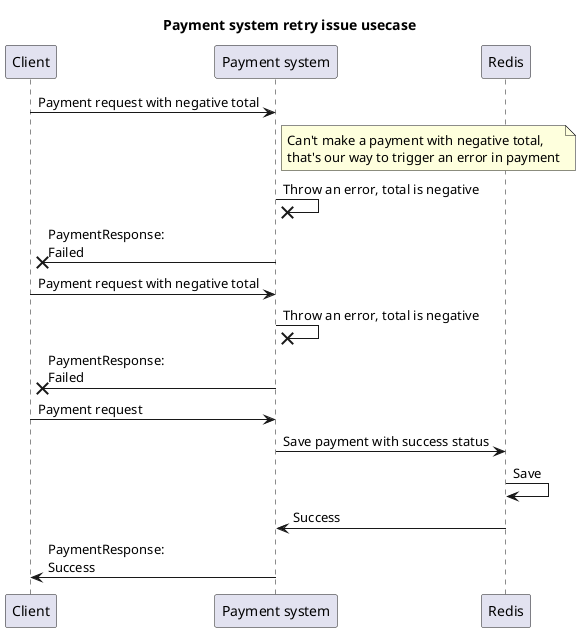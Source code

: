 @startuml
title Payment system retry issue usecase

Client -> "Payment system": Payment request with negative total
note right of "Payment system"
Can't make a payment with negative total,
that's our way to trigger an error in payment
end note
"Payment system" ->x "Payment system": Throw an error, total is negative
"Payment system" ->x Client: PaymentResponse: \nFailed

Client -> "Payment system": Payment request with negative total
"Payment system" ->x "Payment system": Throw an error, total is negative
"Payment system" ->x Client: PaymentResponse: \nFailed

Client -> "Payment system": Payment request
"Payment system" -> "Redis": Save payment with success status
"Redis" -> "Redis": Save
"Redis" -> "Payment system": Success
"Payment system" -> Client: PaymentResponse: \nSuccess
@enduml

